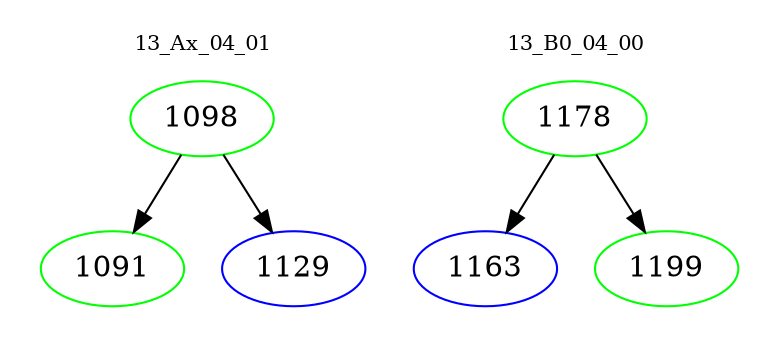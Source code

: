 digraph{
subgraph cluster_0 {
color = white
label = "13_Ax_04_01";
fontsize=10;
T0_1098 [label="1098", color="green"]
T0_1098 -> T0_1091 [color="black"]
T0_1091 [label="1091", color="green"]
T0_1098 -> T0_1129 [color="black"]
T0_1129 [label="1129", color="blue"]
}
subgraph cluster_1 {
color = white
label = "13_B0_04_00";
fontsize=10;
T1_1178 [label="1178", color="green"]
T1_1178 -> T1_1163 [color="black"]
T1_1163 [label="1163", color="blue"]
T1_1178 -> T1_1199 [color="black"]
T1_1199 [label="1199", color="green"]
}
}
